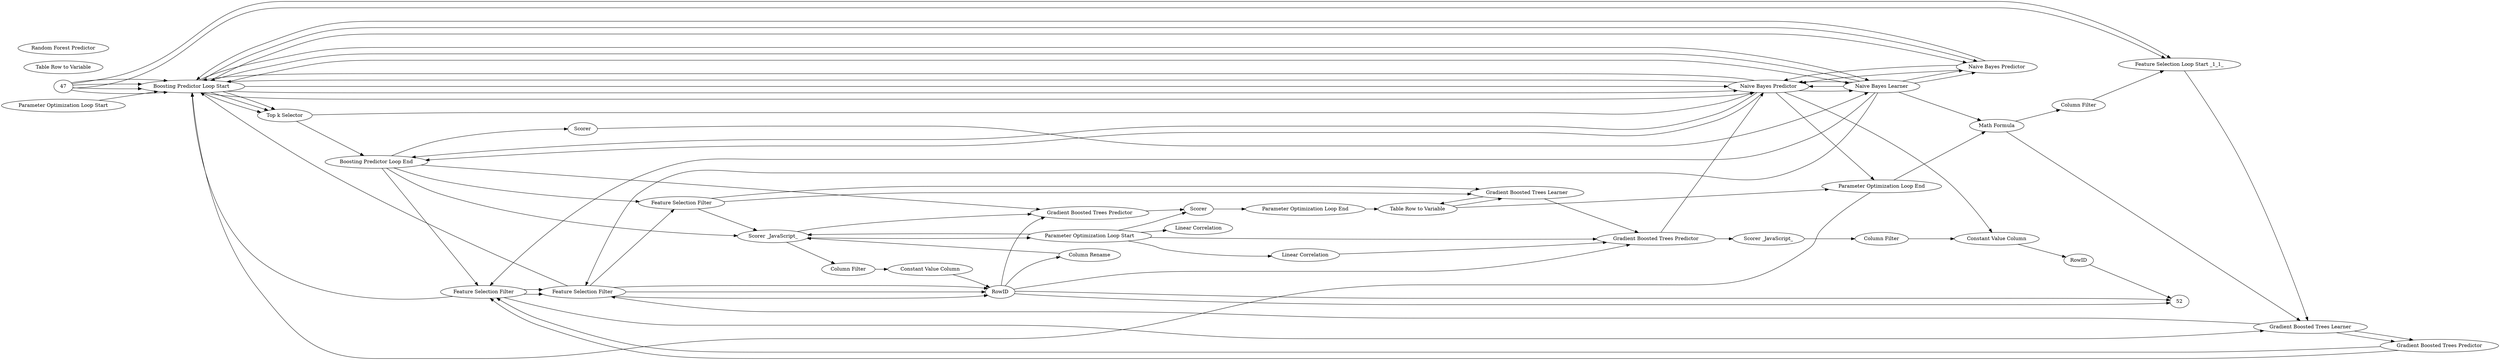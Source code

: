 digraph {
	1 [label="CSV Reader"]
	2 [label="Row Filter"]
	3 [label="Column Filter"]
	4 [label="Data Explorer"]
	6 [label="Column Expressions"]
	12 [label="Missing Value Column Filter"]
	15 [label="Rule Engine"]
	16 [label="Missing Value"]
	17 [label="Column Expressions"]
	18 [label="Column Filter"]
	19 [label="Column Filter"]
	20 [label="Column Rename"]
	21 [label="Rule Engine"]
	22 [label="Data Explorer"]
	23 [label="Rule Engine"]
	24 [label="Bar Chart"]
	26 [label="Rule_based Row Filter"]
	27 [label="Column Filter"]
	28 [label="Rule Engine"]
	29 [label="Correlation Filter"]
	30 [label="Linear Correlation"]
	31 [label="Linear Correlation"]
	32 [label=Partitioning]
	1 [label="Random Forest Learner"]
	2 [label="Random Forest Predictor"]
	4 [label=Scorer]
	5 [label="Parameter Optimization Loop Start"]
	6 [label="Parameter Optimization Loop End"]
	7 [label="Table Row to Variable"]
	8 [label="Random Forest Predictor"]
	11 [label="Random Forest Learner"]
	12 [label="Math Formula"]
	13 [label="Column Filter"]
	14 [label=Sorter]
	15 [label="Column Filter"]
	17 [label="Scorer _JavaScript_"]
	18 [label="Constant Value Column"]
	19 [label=RowID]
	1 [label=Concatenate]
	2 [label="Top k Selector"]
	4 [label="Bar Chart"]
	14 [label="Feature Selection Loop Start _1_1_"]
	15 [label="Gradient Boosted Trees Learner"]
	16 [label="Gradient Boosted Trees Predictor"]
	17 [label=Scorer]
	18 [label="Feature Selection Loop End"]
	19 [label="Feature Selection Filter"]
	21 [label="Gradient Boosted Trees Learner"]
	22 [label="Gradient Boosted Trees Predictor"]
	23 [label="Parameter Optimization Loop Start"]
	24 [label=Scorer]
	25 [label="Parameter Optimization Loop End"]
	26 [label="Feature Selection Filter"]
	27 [label="Table Row to Variable"]
	28 [label="Gradient Boosted Trees Learner"]
	29 [label="Gradient Boosted Trees Predictor"]
	32 [label="Constant Value Column"]
	33 [label="Scorer _JavaScript_"]
	728 [label="Column Filter"]
	729 [label=RowID]
	1 [label="Boosting Learner Loop Start"]
	4 [label="Boosting Learner Loop End"]
	10 [label="Naive Bayes Predictor"]
	11 [label="Naive Bayes Learner"]
	1 [label="Boosting Predictor Loop Start"]
	3 [label="Boosting Predictor Loop End"]
	4 [label="Naive Bayes Predictor"]
	9 [label=Scorer]
	10 [label="Feature Selection Loop Start _1_1_"]
	11 [label="Feature Selection Loop End"]
	17 [label="Feature Selection Filter"]
	18 [label="Feature Selection Filter"]
	19 [label=RowID]
	21 [label="Scorer _JavaScript_"]
	706 [label="Constant Value Column"]
	707 [label="Column Filter"]
	1 [label="Boosting Learner Loop Start"]
	4 [label="Boosting Learner Loop End"]
	10 [label="Naive Bayes Predictor"]
	11 [label="Naive Bayes Learner"]
	1 [label="Boosting Predictor Loop Start"]
	3 [label="Boosting Predictor Loop End"]
	4 [label="Naive Bayes Predictor"]
	1 -> 2
	2 -> 3
	3 -> 22
	3 -> 26
	4 -> 32
	6 -> 12
	12 -> 15
	15 -> 16
	16 -> 17
	17 -> 18
	18 -> 19
	19 -> 20
	20 -> 21
	21 -> 23
	23 -> 31
	23 -> 30
	23 -> 29
	23 -> 24
	26 -> 28
	27 -> 6
	28 -> 27
	29 -> 4
	30 -> 29
	1 -> 2
	2 -> 4
	4 -> 6
	5 -> 1
	6 -> 1
	4 -> 11
	3 -> 17
	11 -> 1
	11 -> 12
	12 -> 13
	13 -> 14
	15 -> 18
	17 -> 15
	18 -> 19
	1 -> 2
	1 -> 4
	14 -> 15
	15 -> 16
	16 -> 17
	17 -> 18
	18 -> 19
	18 -> 26
	19 -> 22
	19 -> 29
	21 -> 22
	22 -> 24
	23 -> 21
	24 -> 25
	25 -> 27
	26 -> 28
	26 -> 21
	27 -> 28
	28 -> 29
	29 -> 33
	32 -> 729
	33 -> 728
	728 -> 32
	1 -> 11
	1 -> 10
	10 -> 4
	11 -> 10
	11 -> 4
	1 -> 4
	4 -> 3
	1 -> 11
	1 -> 10
	10 -> 4
	11 -> 10
	11 -> 4
	1 -> 4
	4 -> 3
	4 -> 1
	3 -> 9
	9 -> 11
	10 -> 1
	11 -> 18
	11 -> 17
	17 -> 1
	18 -> 1
	21 -> 707
	706 -> 19
	707 -> 706
	4 -> 1
	3 -> 21
	47 -> 1
	47 -> 1
	47 -> 1
	47 -> 1
	47 -> 14
	47 -> 14
	19 -> 52
	729 -> 52
	19 -> 52
	rankdir=LR
}
